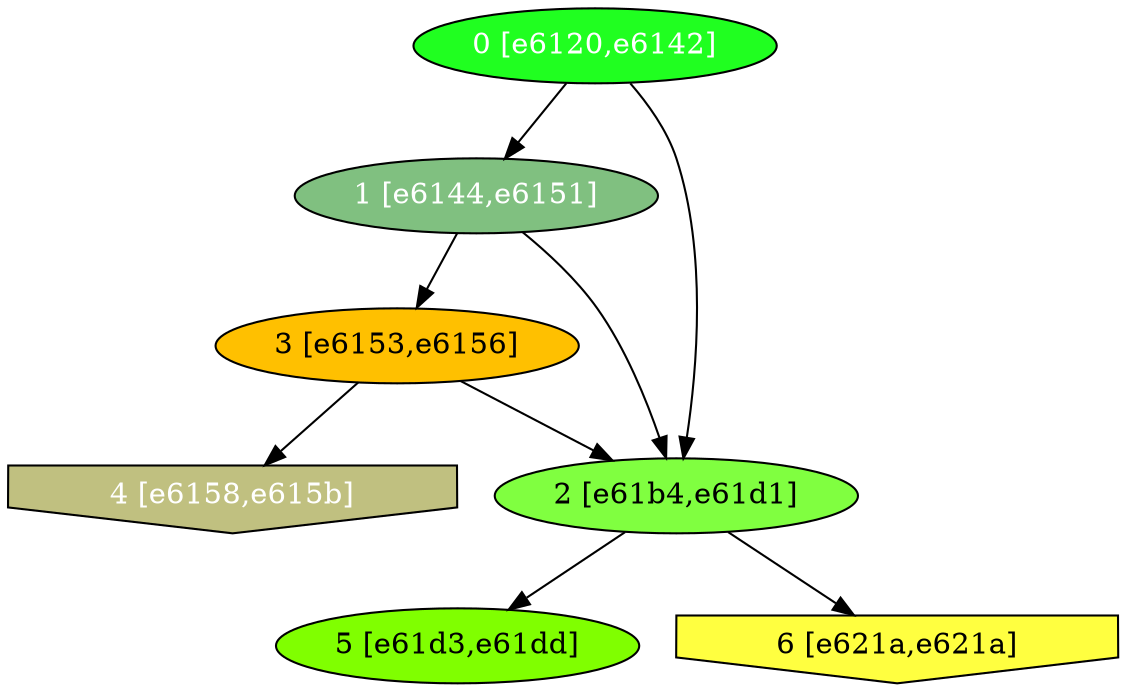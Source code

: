 diGraph libnss3{
	libnss3_0  [style=filled fillcolor="#20FF20" fontcolor="#ffffff" shape=oval label="0 [e6120,e6142]"]
	libnss3_1  [style=filled fillcolor="#80C080" fontcolor="#ffffff" shape=oval label="1 [e6144,e6151]"]
	libnss3_2  [style=filled fillcolor="#80FF40" fontcolor="#000000" shape=oval label="2 [e61b4,e61d1]"]
	libnss3_3  [style=filled fillcolor="#FFC000" fontcolor="#000000" shape=oval label="3 [e6153,e6156]"]
	libnss3_4  [style=filled fillcolor="#C0C080" fontcolor="#ffffff" shape=invhouse label="4 [e6158,e615b]"]
	libnss3_5  [style=filled fillcolor="#80FF00" fontcolor="#000000" shape=oval label="5 [e61d3,e61dd]"]
	libnss3_6  [style=filled fillcolor="#FFFF40" fontcolor="#000000" shape=invhouse label="6 [e621a,e621a]"]

	libnss3_0 -> libnss3_1
	libnss3_0 -> libnss3_2
	libnss3_1 -> libnss3_2
	libnss3_1 -> libnss3_3
	libnss3_2 -> libnss3_5
	libnss3_2 -> libnss3_6
	libnss3_3 -> libnss3_2
	libnss3_3 -> libnss3_4
}